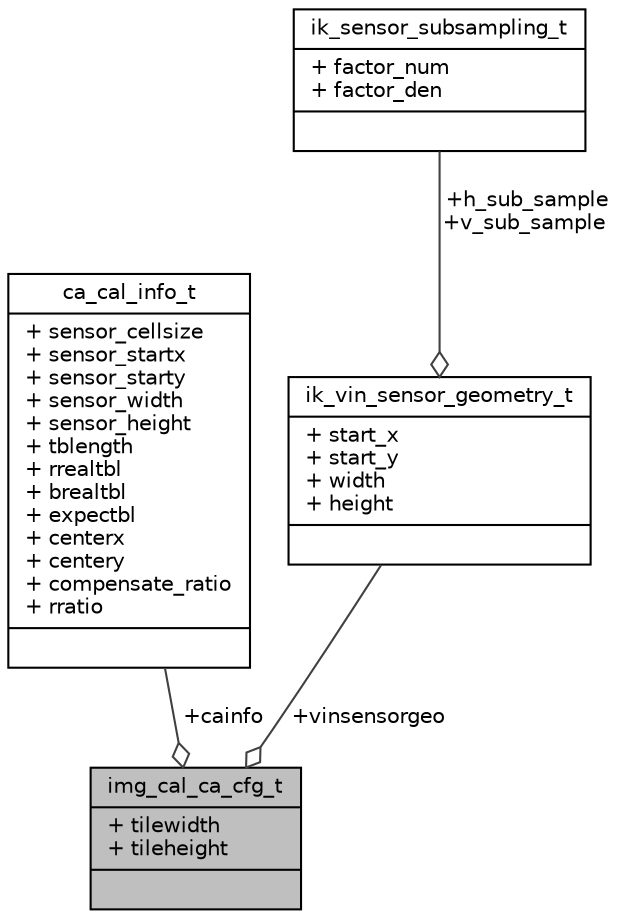 digraph "img_cal_ca_cfg_t"
{
 // INTERACTIVE_SVG=YES
 // LATEX_PDF_SIZE
  bgcolor="transparent";
  edge [fontname="Helvetica",fontsize="10",labelfontname="Helvetica",labelfontsize="10"];
  node [fontname="Helvetica",fontsize="10",shape=record];
  Node1 [label="{img_cal_ca_cfg_t\n|+ tilewidth\l+ tileheight\l|}",height=0.2,width=0.4,color="black", fillcolor="grey75", style="filled", fontcolor="black",tooltip=" "];
  Node2 -> Node1 [color="grey25",fontsize="10",style="solid",label=" +cainfo" ,arrowhead="odiamond",fontname="Helvetica"];
  Node2 [label="{ca_cal_info_t\n|+ sensor_cellsize\l+ sensor_startx\l+ sensor_starty\l+ sensor_width\l+ sensor_height\l+ tblength\l+ rrealtbl\l+ brealtbl\l+ expectbl\l+ centerx\l+ centery\l+ compensate_ratio\l+ rratio\l|}",height=0.2,width=0.4,color="black",URL="$d8/d44/structca__cal__info__t.html",tooltip=" "];
  Node3 -> Node1 [color="grey25",fontsize="10",style="solid",label=" +vinsensorgeo" ,arrowhead="odiamond",fontname="Helvetica"];
  Node3 [label="{ik_vin_sensor_geometry_t\n|+ start_x\l+ start_y\l+ width\l+ height\l|}",height=0.2,width=0.4,color="black",URL="$d2/d80/structik__vin__sensor__geometry__t.html",tooltip=" "];
  Node4 -> Node3 [color="grey25",fontsize="10",style="solid",label=" +h_sub_sample\n+v_sub_sample" ,arrowhead="odiamond",fontname="Helvetica"];
  Node4 [label="{ik_sensor_subsampling_t\n|+ factor_num\l+ factor_den\l|}",height=0.2,width=0.4,color="black",URL="$da/db4/structik__sensor__subsampling__t.html",tooltip=" "];
}
